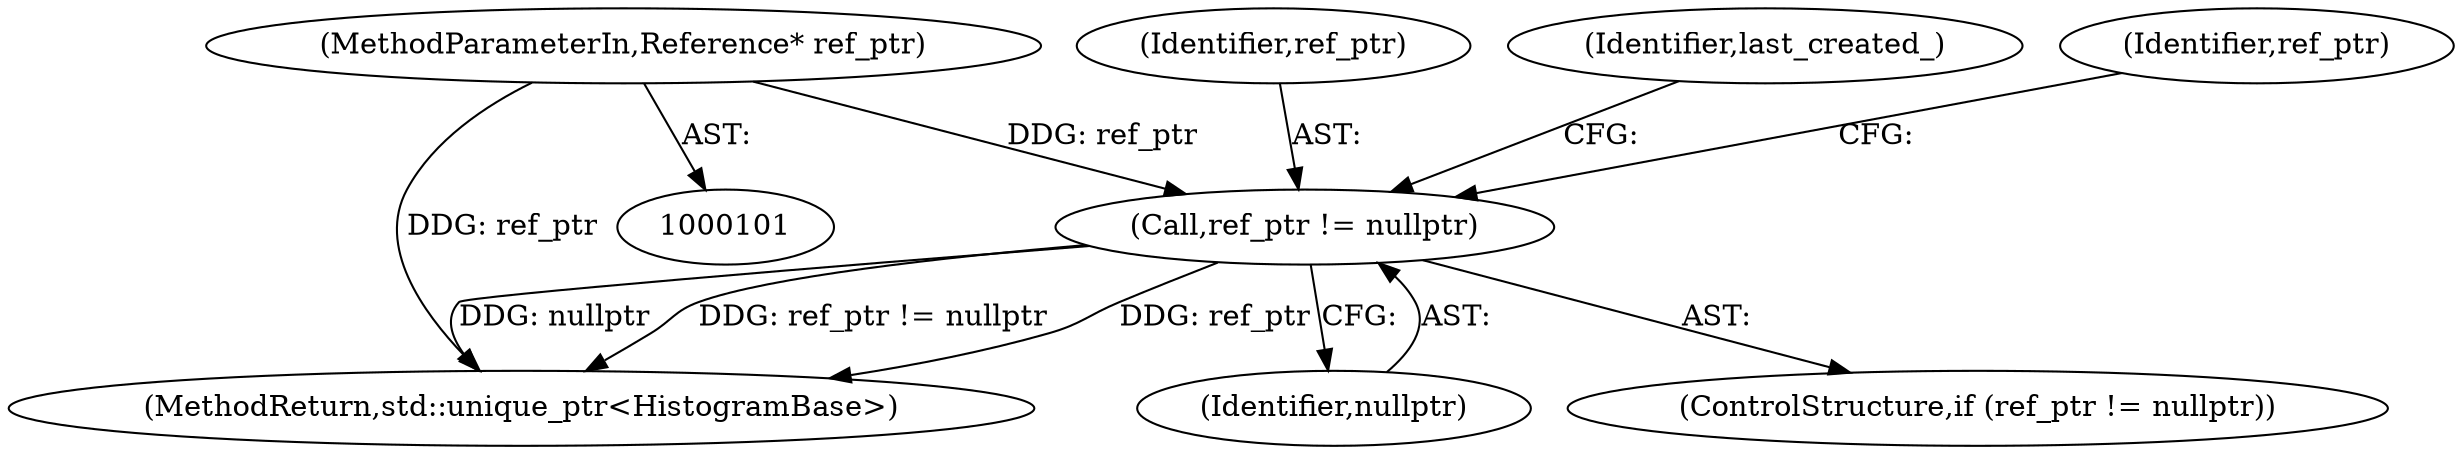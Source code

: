 digraph "0_Chrome_3f38b2253b19f9f9595f79fb92bfb5077e7b1959_0@pointer" {
"1000324" [label="(Call,ref_ptr != nullptr)"];
"1000108" [label="(MethodParameterIn,Reference* ref_ptr)"];
"1000325" [label="(Identifier,ref_ptr)"];
"1000333" [label="(Identifier,last_created_)"];
"1000329" [label="(Identifier,ref_ptr)"];
"1000323" [label="(ControlStructure,if (ref_ptr != nullptr))"];
"1000373" [label="(MethodReturn,std::unique_ptr<HistogramBase>)"];
"1000326" [label="(Identifier,nullptr)"];
"1000108" [label="(MethodParameterIn,Reference* ref_ptr)"];
"1000324" [label="(Call,ref_ptr != nullptr)"];
"1000324" -> "1000323"  [label="AST: "];
"1000324" -> "1000326"  [label="CFG: "];
"1000325" -> "1000324"  [label="AST: "];
"1000326" -> "1000324"  [label="AST: "];
"1000329" -> "1000324"  [label="CFG: "];
"1000333" -> "1000324"  [label="CFG: "];
"1000324" -> "1000373"  [label="DDG: nullptr"];
"1000324" -> "1000373"  [label="DDG: ref_ptr != nullptr"];
"1000324" -> "1000373"  [label="DDG: ref_ptr"];
"1000108" -> "1000324"  [label="DDG: ref_ptr"];
"1000108" -> "1000101"  [label="AST: "];
"1000108" -> "1000373"  [label="DDG: ref_ptr"];
}
